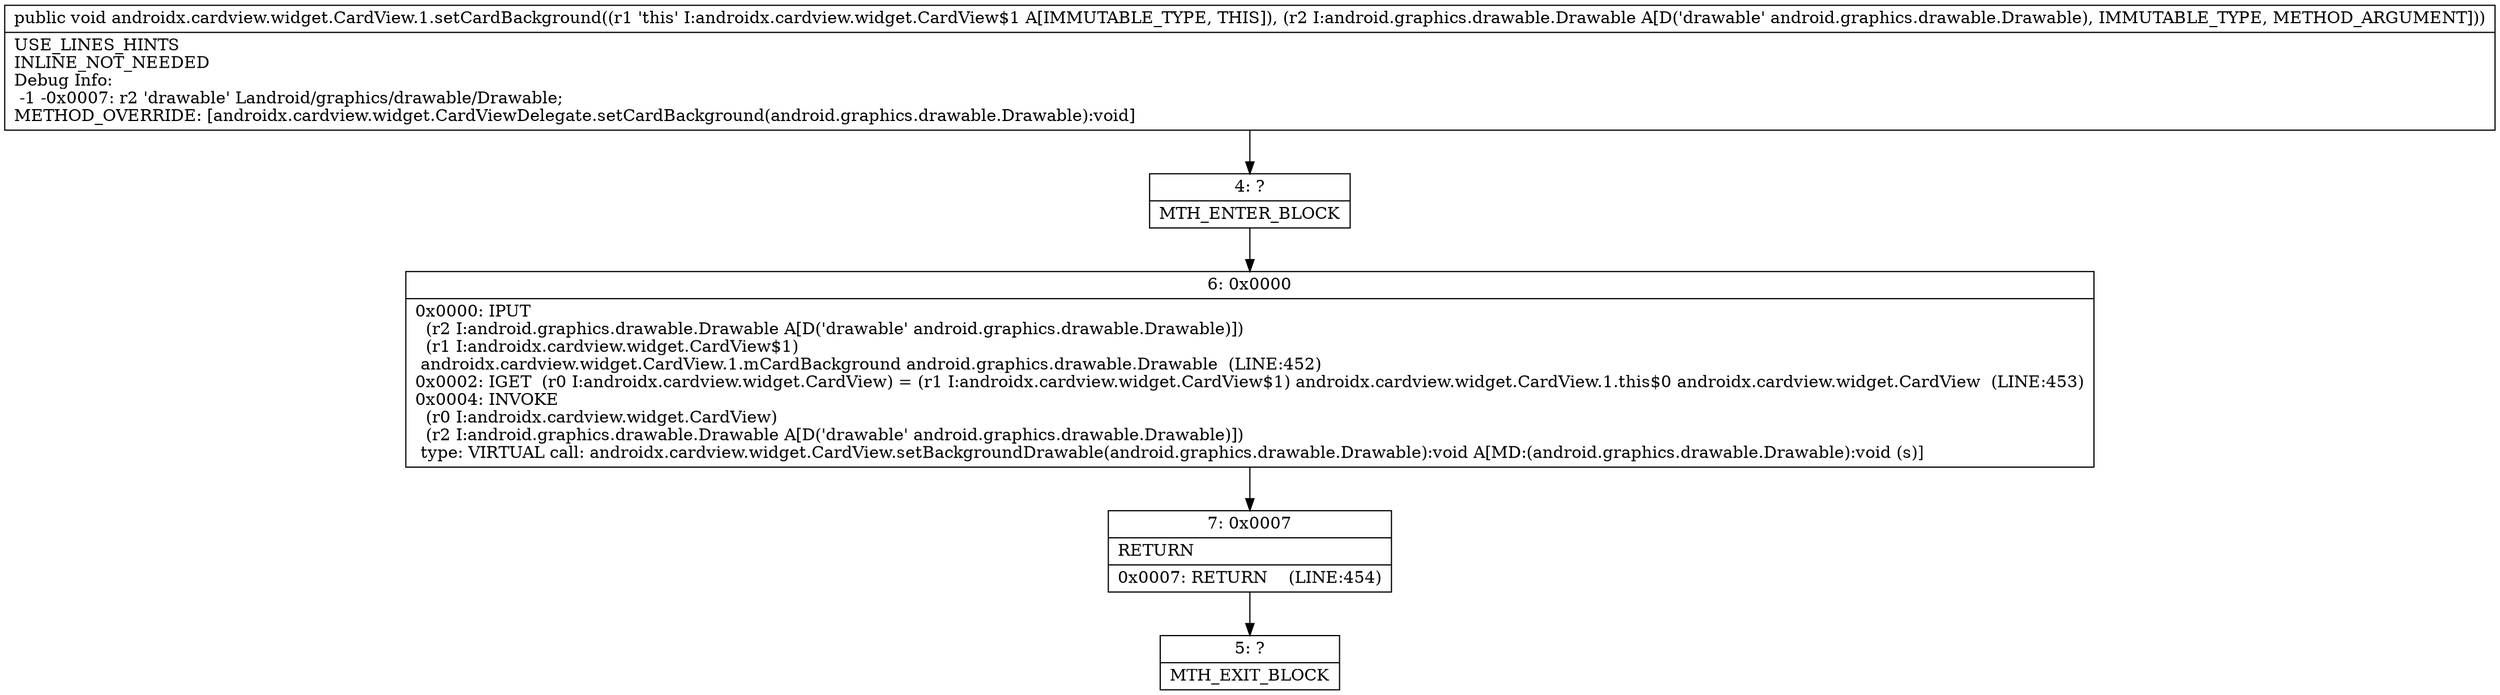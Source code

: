 digraph "CFG forandroidx.cardview.widget.CardView.1.setCardBackground(Landroid\/graphics\/drawable\/Drawable;)V" {
Node_4 [shape=record,label="{4\:\ ?|MTH_ENTER_BLOCK\l}"];
Node_6 [shape=record,label="{6\:\ 0x0000|0x0000: IPUT  \l  (r2 I:android.graphics.drawable.Drawable A[D('drawable' android.graphics.drawable.Drawable)])\l  (r1 I:androidx.cardview.widget.CardView$1)\l androidx.cardview.widget.CardView.1.mCardBackground android.graphics.drawable.Drawable  (LINE:452)\l0x0002: IGET  (r0 I:androidx.cardview.widget.CardView) = (r1 I:androidx.cardview.widget.CardView$1) androidx.cardview.widget.CardView.1.this$0 androidx.cardview.widget.CardView  (LINE:453)\l0x0004: INVOKE  \l  (r0 I:androidx.cardview.widget.CardView)\l  (r2 I:android.graphics.drawable.Drawable A[D('drawable' android.graphics.drawable.Drawable)])\l type: VIRTUAL call: androidx.cardview.widget.CardView.setBackgroundDrawable(android.graphics.drawable.Drawable):void A[MD:(android.graphics.drawable.Drawable):void (s)]\l}"];
Node_7 [shape=record,label="{7\:\ 0x0007|RETURN\l|0x0007: RETURN    (LINE:454)\l}"];
Node_5 [shape=record,label="{5\:\ ?|MTH_EXIT_BLOCK\l}"];
MethodNode[shape=record,label="{public void androidx.cardview.widget.CardView.1.setCardBackground((r1 'this' I:androidx.cardview.widget.CardView$1 A[IMMUTABLE_TYPE, THIS]), (r2 I:android.graphics.drawable.Drawable A[D('drawable' android.graphics.drawable.Drawable), IMMUTABLE_TYPE, METHOD_ARGUMENT]))  | USE_LINES_HINTS\lINLINE_NOT_NEEDED\lDebug Info:\l  \-1 \-0x0007: r2 'drawable' Landroid\/graphics\/drawable\/Drawable;\lMETHOD_OVERRIDE: [androidx.cardview.widget.CardViewDelegate.setCardBackground(android.graphics.drawable.Drawable):void]\l}"];
MethodNode -> Node_4;Node_4 -> Node_6;
Node_6 -> Node_7;
Node_7 -> Node_5;
}

